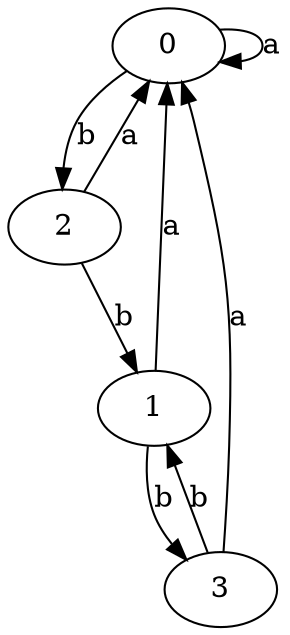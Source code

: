 digraph {
 ranksep=0.5;
 d2tdocpreamble = "\usetikzlibrary{automata}";
 d2tfigpreamble = "\tikzstyle{every state}= [ draw=blue!50,very thick,fill=blue!20]  \tikzstyle{auto}= [fill=white]";
 node [style="state"];
 edge [lblstyle="auto",topath="bend right", len=4  ]
  "0" [label="0",];
  "1" [label="1",];
  "2" [label="2",style = "state, accepting"];
  "3" [label="3",style = "state, initial"];
  "0" -> "0" [label="a",topath="loop above"];
  "0" -> "2" [label="b"];
  "1" -> "0" [label="a"];
  "1" -> "3" [label="b"];
  "2" -> "0" [label="a"];
  "2" -> "1" [label="b"];
  "3" -> "0" [label="a"];
  "3" -> "1" [label="b"];
}